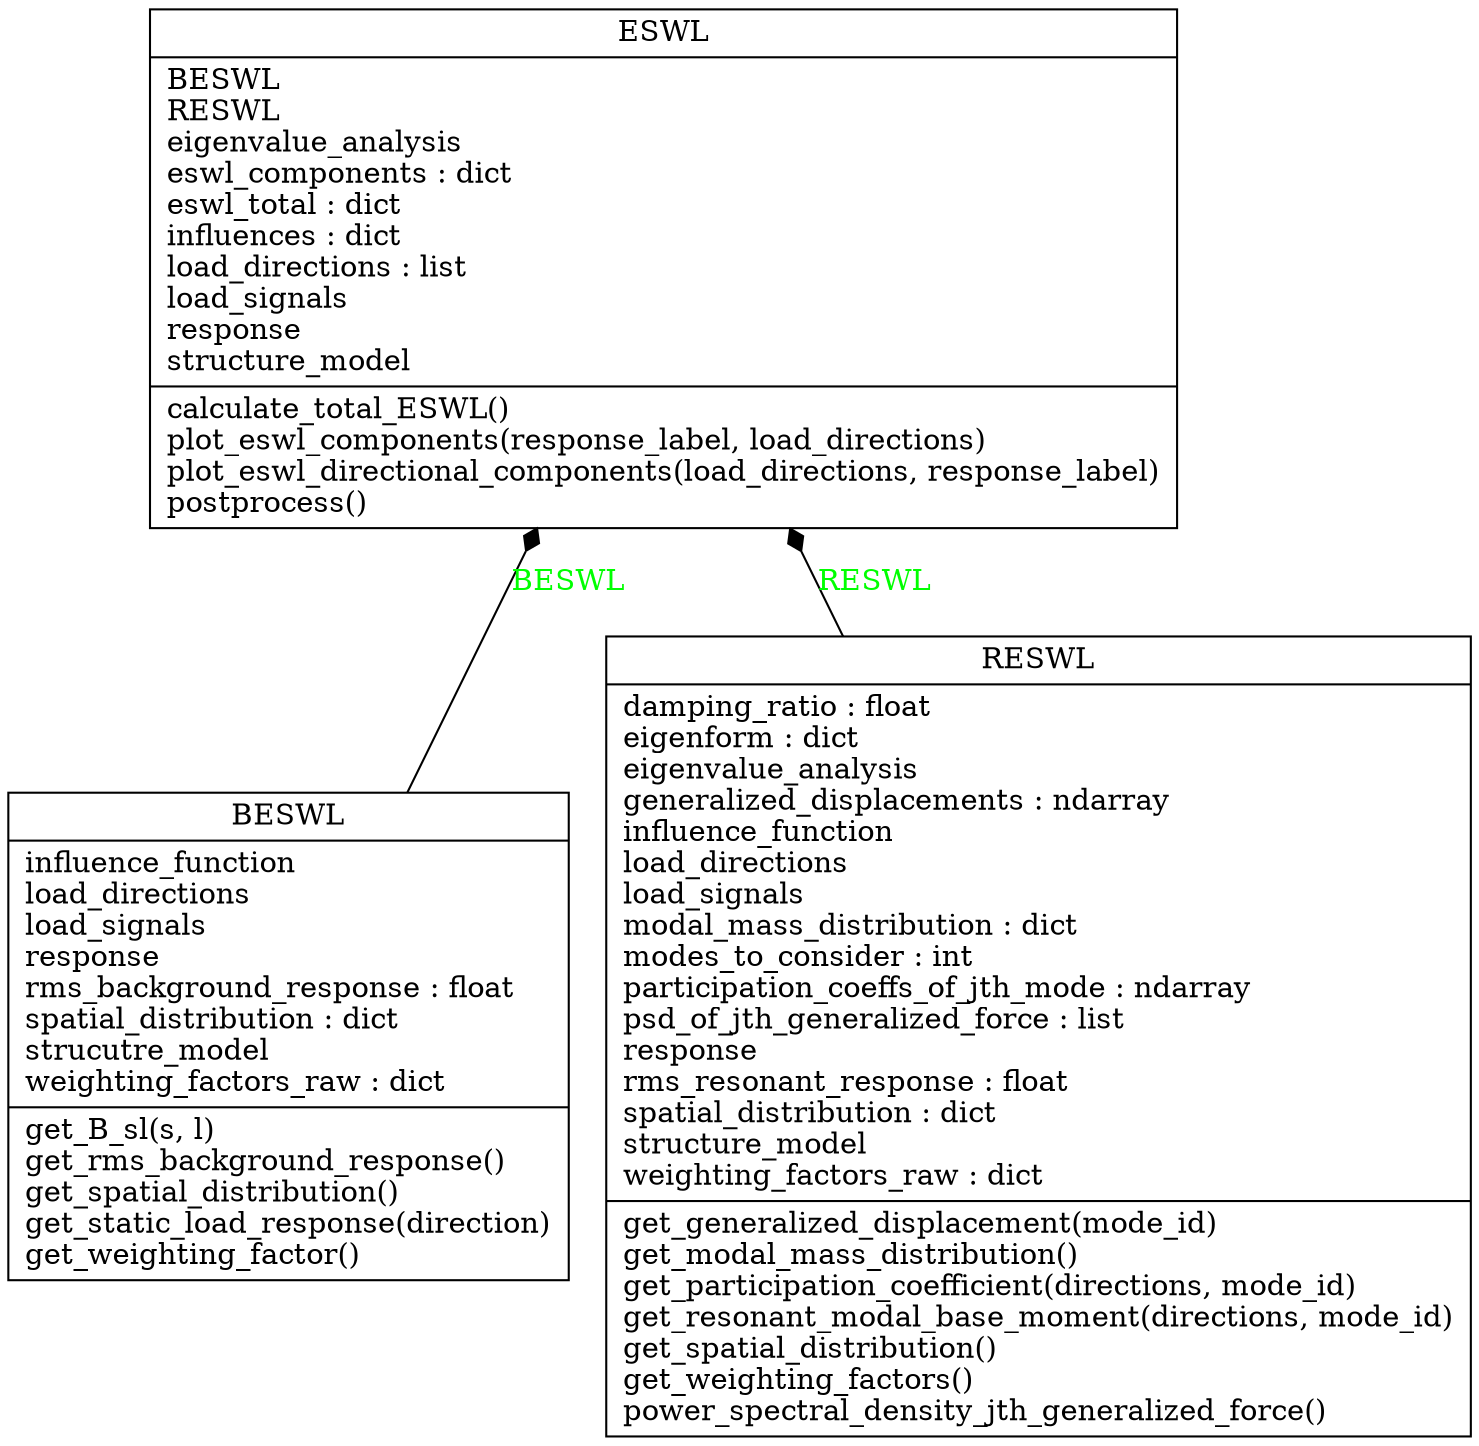 digraph "classes" {
charset="utf-8"
rankdir=BT
"0" [label="{BESWL|influence_function\lload_directions\lload_signals\lresponse\lrms_background_response : float\lspatial_distribution : dict\lstrucutre_model\lweighting_factors_raw : dict\l|get_B_sl(s, l)\lget_rms_background_response()\lget_spatial_distribution()\lget_static_load_response(direction)\lget_weighting_factor()\l}", shape="record"];
"1" [label="{ESWL|BESWL\lRESWL\leigenvalue_analysis\leswl_components : dict\leswl_total : dict\linfluences : dict\lload_directions : list\lload_signals\lresponse\lstructure_model\l|calculate_total_ESWL()\lplot_eswl_components(response_label, load_directions)\lplot_eswl_directional_components(load_directions, response_label)\lpostprocess()\l}", shape="record"];
"2" [label="{RESWL|damping_ratio : float\leigenform : dict\leigenvalue_analysis\lgeneralized_displacements : ndarray\linfluence_function\lload_directions\lload_signals\lmodal_mass_distribution : dict\lmodes_to_consider : int\lparticipation_coeffs_of_jth_mode : ndarray\lpsd_of_jth_generalized_force : list\lresponse\lrms_resonant_response : float\lspatial_distribution : dict\lstructure_model\lweighting_factors_raw : dict\l|get_generalized_displacement(mode_id)\lget_modal_mass_distribution()\lget_participation_coefficient(directions, mode_id)\lget_resonant_modal_base_moment(directions, mode_id)\lget_spatial_distribution()\lget_weighting_factors()\lpower_spectral_density_jth_generalized_force()\l}", shape="record"];
"0" -> "1" [arrowhead="diamond", arrowtail="none", fontcolor="green", label="BESWL", style="solid"];
"2" -> "1" [arrowhead="diamond", arrowtail="none", fontcolor="green", label="RESWL", style="solid"];
}
